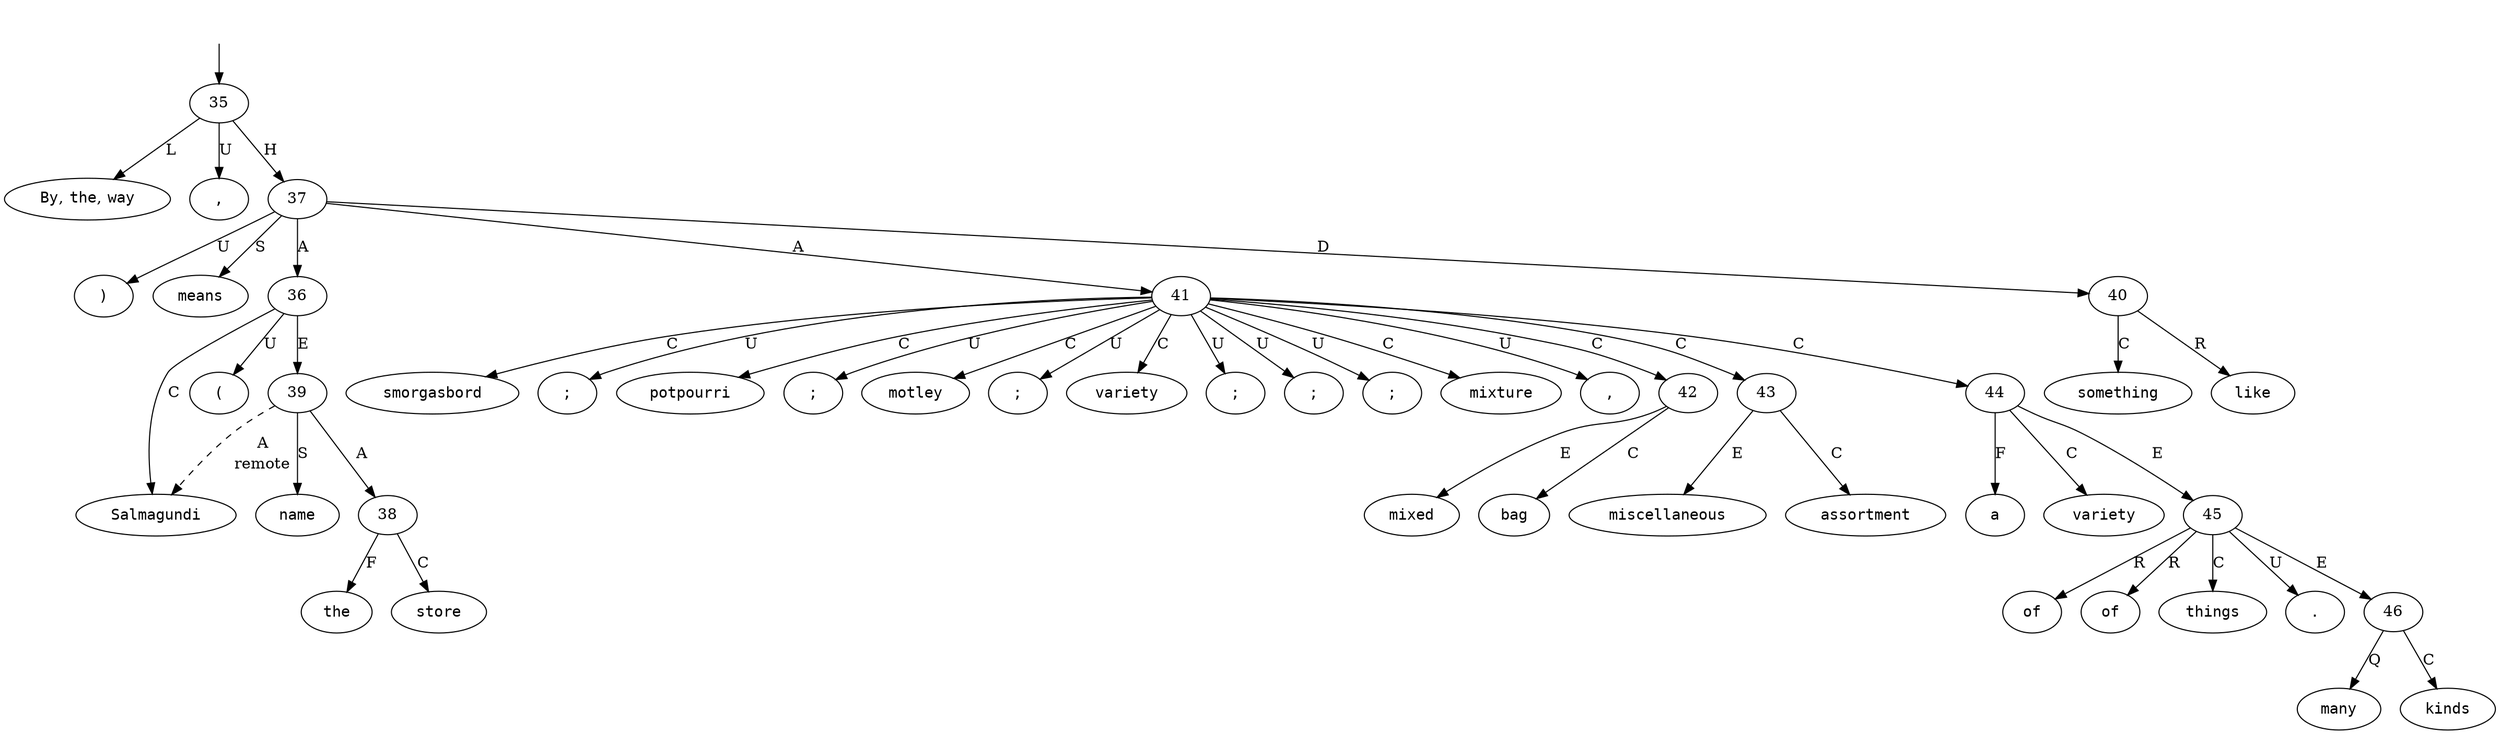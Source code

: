 digraph "377347-0011" {
  top [ style=invis ];
  top -> 35;
  0 [ shape=oval, label=<<table align="center" border="0" cellspacing="0"><tr><td colspan="2"><font face="Courier">By</font>,&nbsp;<font face="Courier">the</font>,&nbsp;<font face="Courier">way</font></td></tr></table>> ];
  1 [ shape=oval, label=<<table align="center" border="0" cellspacing="0"><tr><td colspan="2"><font face="Courier">,</font></td></tr></table>> ];
  2 [ shape=oval, label=<<table align="center" border="0" cellspacing="0"><tr><td colspan="2"><font face="Courier">Salmagundi</font></td></tr></table>> ];
  3 [ shape=oval, label=<<table align="center" border="0" cellspacing="0"><tr><td colspan="2"><font face="Courier">(</font></td></tr></table>> ];
  4 [ shape=oval, label=<<table align="center" border="0" cellspacing="0"><tr><td colspan="2"><font face="Courier">the</font></td></tr></table>> ];
  5 [ shape=oval, label=<<table align="center" border="0" cellspacing="0"><tr><td colspan="2"><font face="Courier">store</font></td></tr></table>> ];
  6 [ shape=oval, label=<<table align="center" border="0" cellspacing="0"><tr><td colspan="2"><font face="Courier">name</font></td></tr></table>> ];
  7 [ shape=oval, label=<<table align="center" border="0" cellspacing="0"><tr><td colspan="2"><font face="Courier">)</font></td></tr></table>> ];
  8 [ shape=oval, label=<<table align="center" border="0" cellspacing="0"><tr><td colspan="2"><font face="Courier">means</font></td></tr></table>> ];
  9 [ shape=oval, label=<<table align="center" border="0" cellspacing="0"><tr><td colspan="2"><font face="Courier">something</font></td></tr></table>> ];
  10 [ shape=oval, label=<<table align="center" border="0" cellspacing="0"><tr><td colspan="2"><font face="Courier">like</font></td></tr></table>> ];
  11 [ shape=oval, label=<<table align="center" border="0" cellspacing="0"><tr><td colspan="2"><font face="Courier">smorgasbord</font></td></tr></table>> ];
  12 [ shape=oval, label=<<table align="center" border="0" cellspacing="0"><tr><td colspan="2"><font face="Courier">;</font></td></tr></table>> ];
  13 [ shape=oval, label=<<table align="center" border="0" cellspacing="0"><tr><td colspan="2"><font face="Courier">potpourri</font></td></tr></table>> ];
  14 [ shape=oval, label=<<table align="center" border="0" cellspacing="0"><tr><td colspan="2"><font face="Courier">;</font></td></tr></table>> ];
  15 [ shape=oval, label=<<table align="center" border="0" cellspacing="0"><tr><td colspan="2"><font face="Courier">motley</font></td></tr></table>> ];
  16 [ shape=oval, label=<<table align="center" border="0" cellspacing="0"><tr><td colspan="2"><font face="Courier">;</font></td></tr></table>> ];
  17 [ shape=oval, label=<<table align="center" border="0" cellspacing="0"><tr><td colspan="2"><font face="Courier">variety</font></td></tr></table>> ];
  18 [ shape=oval, label=<<table align="center" border="0" cellspacing="0"><tr><td colspan="2"><font face="Courier">;</font></td></tr></table>> ];
  19 [ shape=oval, label=<<table align="center" border="0" cellspacing="0"><tr><td colspan="2"><font face="Courier">mixed</font></td></tr></table>> ];
  20 [ shape=oval, label=<<table align="center" border="0" cellspacing="0"><tr><td colspan="2"><font face="Courier">bag</font></td></tr></table>> ];
  21 [ shape=oval, label=<<table align="center" border="0" cellspacing="0"><tr><td colspan="2"><font face="Courier">;</font></td></tr></table>> ];
  22 [ shape=oval, label=<<table align="center" border="0" cellspacing="0"><tr><td colspan="2"><font face="Courier">miscellaneous</font></td></tr></table>> ];
  23 [ shape=oval, label=<<table align="center" border="0" cellspacing="0"><tr><td colspan="2"><font face="Courier">assortment</font></td></tr></table>> ];
  24 [ shape=oval, label=<<table align="center" border="0" cellspacing="0"><tr><td colspan="2"><font face="Courier">;</font></td></tr></table>> ];
  25 [ shape=oval, label=<<table align="center" border="0" cellspacing="0"><tr><td colspan="2"><font face="Courier">mixture</font></td></tr></table>> ];
  26 [ shape=oval, label=<<table align="center" border="0" cellspacing="0"><tr><td colspan="2"><font face="Courier">,</font></td></tr></table>> ];
  27 [ shape=oval, label=<<table align="center" border="0" cellspacing="0"><tr><td colspan="2"><font face="Courier">a</font></td></tr></table>> ];
  28 [ shape=oval, label=<<table align="center" border="0" cellspacing="0"><tr><td colspan="2"><font face="Courier">variety</font></td></tr></table>> ];
  29 [ shape=oval, label=<<table align="center" border="0" cellspacing="0"><tr><td colspan="2"><font face="Courier">of</font></td></tr></table>> ];
  30 [ shape=oval, label=<<table align="center" border="0" cellspacing="0"><tr><td colspan="2"><font face="Courier">many</font></td></tr></table>> ];
  31 [ shape=oval, label=<<table align="center" border="0" cellspacing="0"><tr><td colspan="2"><font face="Courier">kinds</font></td></tr></table>> ];
  32 [ shape=oval, label=<<table align="center" border="0" cellspacing="0"><tr><td colspan="2"><font face="Courier">of</font></td></tr></table>> ];
  33 [ shape=oval, label=<<table align="center" border="0" cellspacing="0"><tr><td colspan="2"><font face="Courier">things</font></td></tr></table>> ];
  34 [ shape=oval, label=<<table align="center" border="0" cellspacing="0"><tr><td colspan="2"><font face="Courier">.</font></td></tr></table>> ];
  35 -> 37 [ label="H" ];
  35 -> 0 [ label="L" ];
  35 -> 1 [ label="U" ];
  36 -> 2 [ label="C" ];
  36 -> 39 [ label="E" ];
  36 -> 3 [ label="U" ];
  37 -> 7 [ label="U" ];
  37 -> 41 [ label="A" ];
  37 -> 8 [ label="S" ];
  37 -> 40 [ label="D" ];
  37 -> 36 [ label="A" ];
  38 -> 4 [ label="F" ];
  38 -> 5 [ label="C" ];
  39 -> 38 [ label="A" ];
  39 -> 2 [ label=<<table align="center" border="0" cellspacing="0"><tr><td colspan="1">A</td></tr><tr><td>remote</td></tr></table>>, style=dashed ];
  39 -> 6 [ label="S" ];
  40 -> 10 [ label="R" ];
  40 -> 9 [ label="C" ];
  41 -> 11 [ label="C" ];
  41 -> 17 [ label="C" ];
  41 -> 42 [ label="C" ];
  41 -> 43 [ label="C" ];
  41 -> 13 [ label="C" ];
  41 -> 16 [ label="U" ];
  41 -> 44 [ label="C" ];
  41 -> 15 [ label="C" ];
  41 -> 18 [ label="U" ];
  41 -> 12 [ label="U" ];
  41 -> 14 [ label="U" ];
  41 -> 24 [ label="U" ];
  41 -> 25 [ label="C" ];
  41 -> 26 [ label="U" ];
  41 -> 21 [ label="U" ];
  42 -> 19 [ label="E" ];
  42 -> 20 [ label="C" ];
  43 -> 23 [ label="C" ];
  43 -> 22 [ label="E" ];
  44 -> 27 [ label="F" ];
  44 -> 45 [ label="E" ];
  44 -> 28 [ label="C" ];
  45 -> 29 [ label="R" ];
  45 -> 33 [ label="C" ];
  45 -> 46 [ label="E" ];
  45 -> 32 [ label="R" ];
  45 -> 34 [ label="U" ];
  46 -> 31 [ label="C" ];
  46 -> 30 [ label="Q" ];
}

